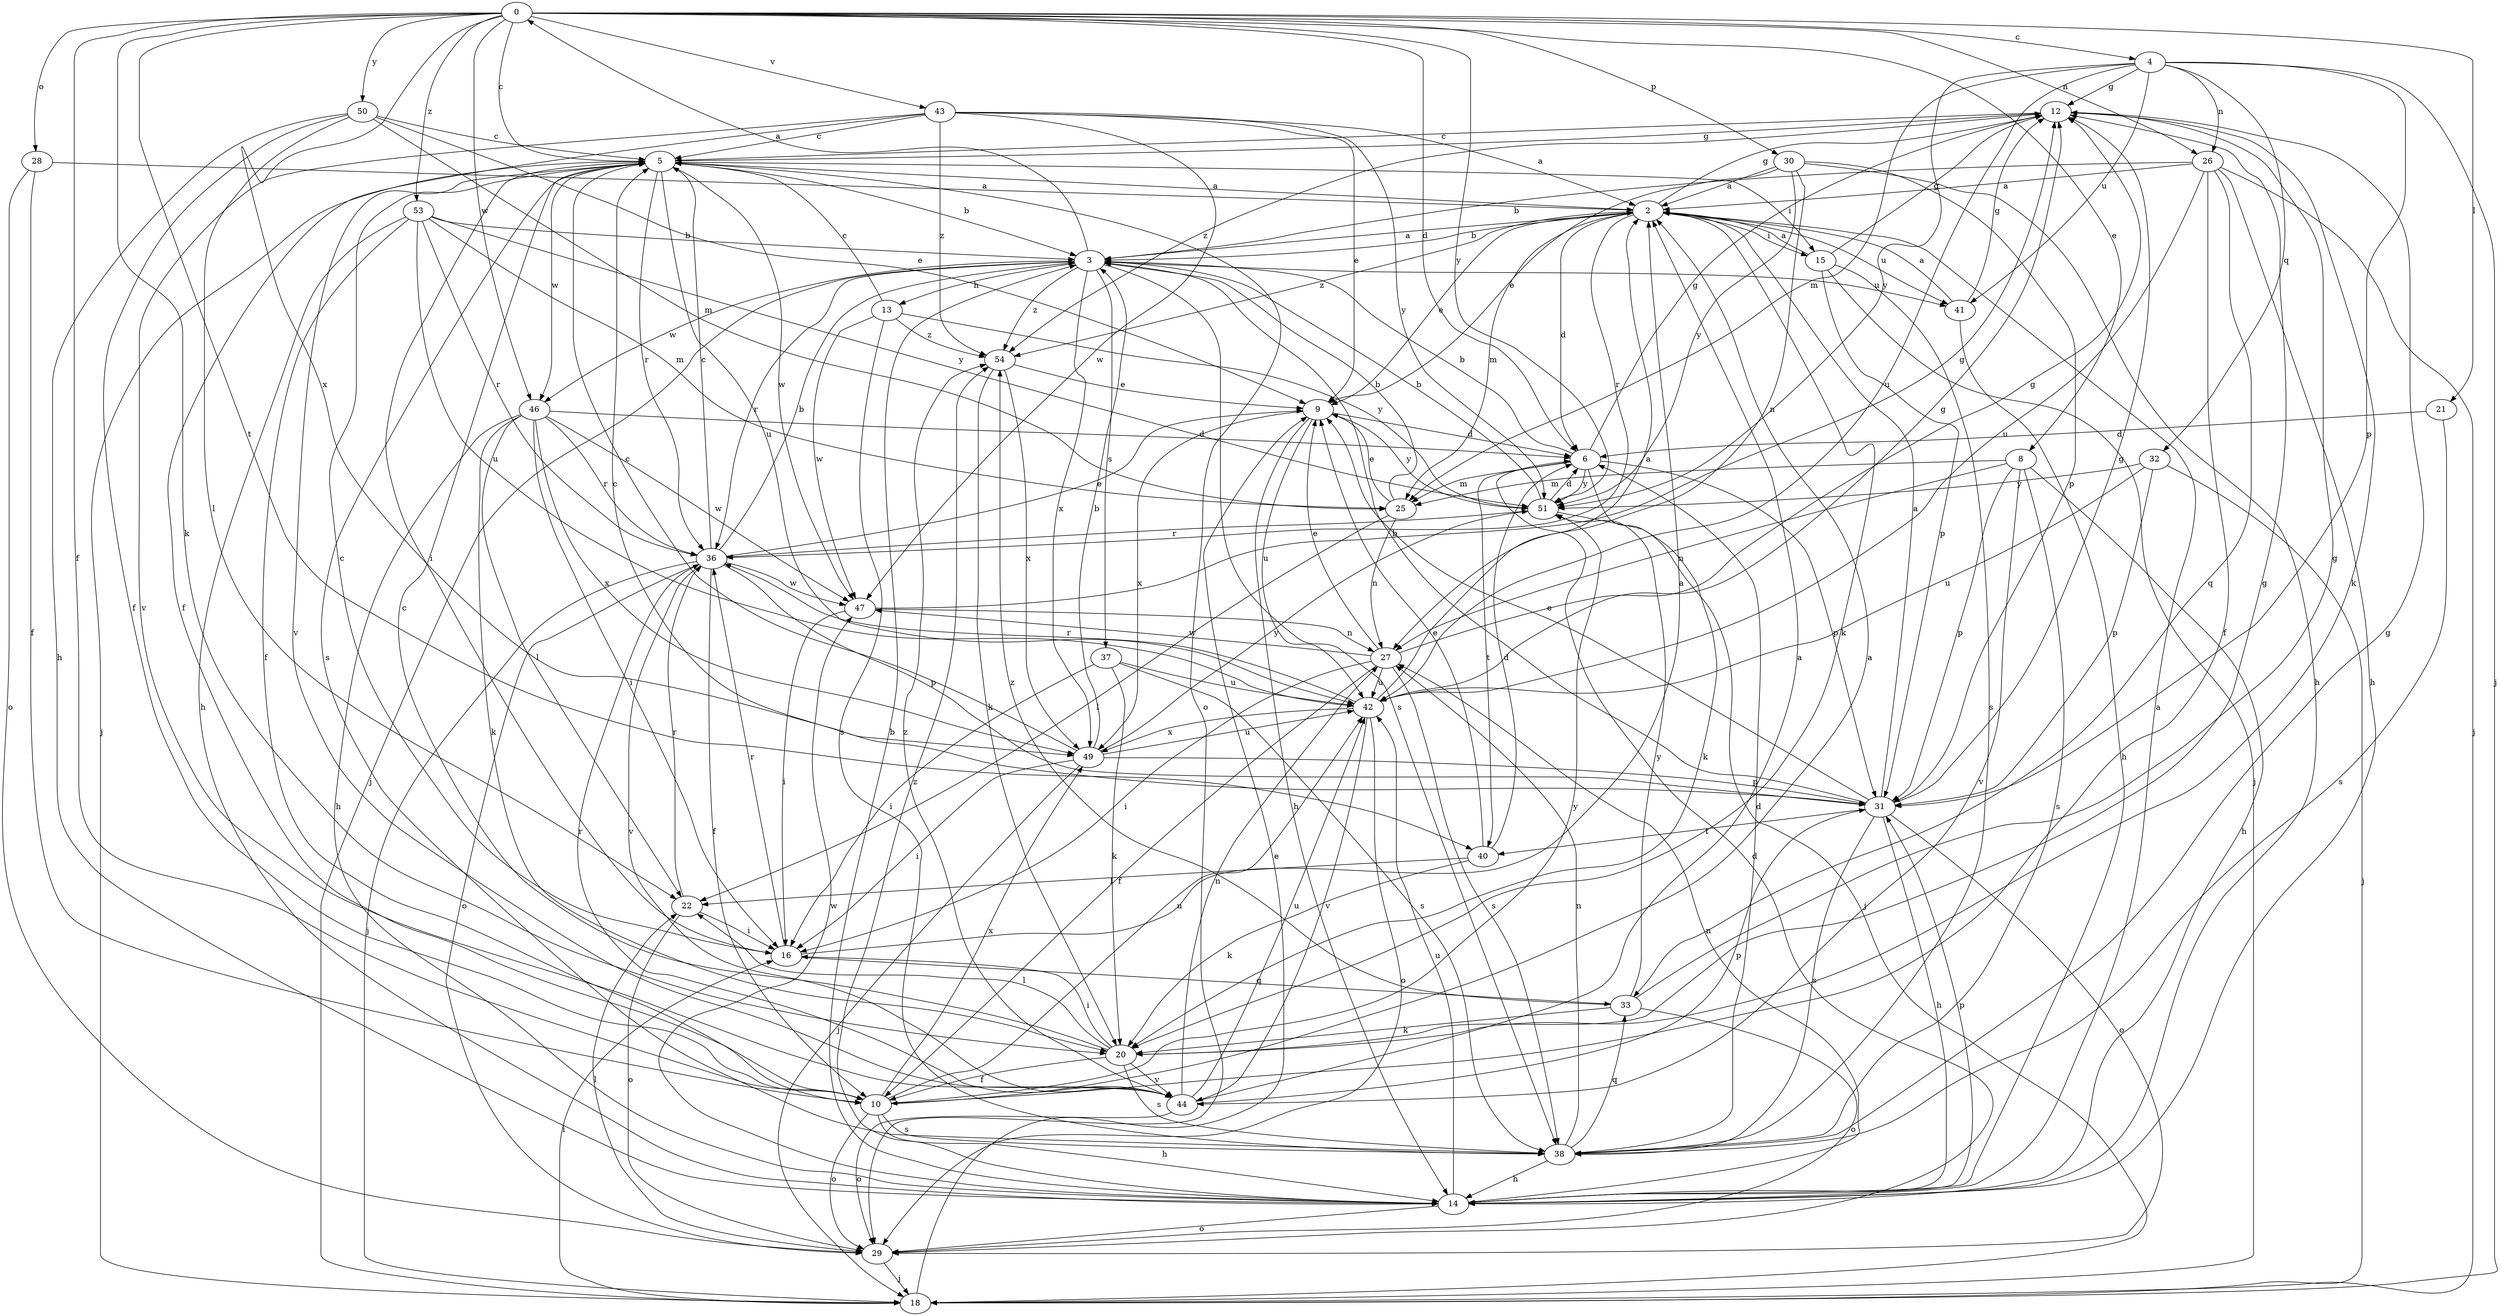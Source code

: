 strict digraph  {
0;
2;
3;
4;
5;
6;
8;
9;
10;
12;
13;
14;
15;
16;
18;
20;
21;
22;
25;
26;
27;
28;
29;
30;
31;
32;
33;
36;
37;
38;
40;
41;
42;
43;
44;
46;
47;
49;
50;
51;
53;
54;
0 -> 4  [label=c];
0 -> 5  [label=c];
0 -> 6  [label=d];
0 -> 8  [label=e];
0 -> 10  [label=f];
0 -> 20  [label=k];
0 -> 21  [label=l];
0 -> 26  [label=n];
0 -> 28  [label=o];
0 -> 30  [label=p];
0 -> 40  [label=t];
0 -> 43  [label=v];
0 -> 46  [label=w];
0 -> 49  [label=x];
0 -> 50  [label=y];
0 -> 51  [label=y];
0 -> 53  [label=z];
2 -> 3  [label=b];
2 -> 6  [label=d];
2 -> 9  [label=e];
2 -> 12  [label=g];
2 -> 15  [label=i];
2 -> 20  [label=k];
2 -> 25  [label=m];
2 -> 36  [label=r];
2 -> 41  [label=u];
2 -> 54  [label=z];
3 -> 0  [label=a];
3 -> 2  [label=a];
3 -> 13  [label=h];
3 -> 18  [label=j];
3 -> 36  [label=r];
3 -> 37  [label=s];
3 -> 38  [label=s];
3 -> 41  [label=u];
3 -> 46  [label=w];
3 -> 49  [label=x];
3 -> 54  [label=z];
4 -> 12  [label=g];
4 -> 18  [label=j];
4 -> 25  [label=m];
4 -> 26  [label=n];
4 -> 31  [label=p];
4 -> 32  [label=q];
4 -> 41  [label=u];
4 -> 42  [label=u];
4 -> 51  [label=y];
5 -> 2  [label=a];
5 -> 3  [label=b];
5 -> 12  [label=g];
5 -> 15  [label=i];
5 -> 16  [label=i];
5 -> 18  [label=j];
5 -> 29  [label=o];
5 -> 36  [label=r];
5 -> 38  [label=s];
5 -> 42  [label=u];
5 -> 44  [label=v];
5 -> 46  [label=w];
5 -> 47  [label=w];
6 -> 3  [label=b];
6 -> 12  [label=g];
6 -> 20  [label=k];
6 -> 25  [label=m];
6 -> 31  [label=p];
6 -> 40  [label=t];
6 -> 51  [label=y];
8 -> 14  [label=h];
8 -> 25  [label=m];
8 -> 27  [label=n];
8 -> 31  [label=p];
8 -> 38  [label=s];
8 -> 44  [label=v];
9 -> 6  [label=d];
9 -> 14  [label=h];
9 -> 42  [label=u];
9 -> 49  [label=x];
9 -> 51  [label=y];
10 -> 2  [label=a];
10 -> 14  [label=h];
10 -> 29  [label=o];
10 -> 38  [label=s];
10 -> 42  [label=u];
10 -> 49  [label=x];
10 -> 51  [label=y];
12 -> 5  [label=c];
12 -> 20  [label=k];
12 -> 54  [label=z];
13 -> 5  [label=c];
13 -> 38  [label=s];
13 -> 47  [label=w];
13 -> 51  [label=y];
13 -> 54  [label=z];
14 -> 2  [label=a];
14 -> 3  [label=b];
14 -> 27  [label=n];
14 -> 29  [label=o];
14 -> 31  [label=p];
14 -> 42  [label=u];
14 -> 47  [label=w];
14 -> 54  [label=z];
15 -> 2  [label=a];
15 -> 12  [label=g];
15 -> 18  [label=j];
15 -> 31  [label=p];
15 -> 38  [label=s];
16 -> 2  [label=a];
16 -> 5  [label=c];
16 -> 33  [label=q];
16 -> 36  [label=r];
18 -> 9  [label=e];
18 -> 16  [label=i];
20 -> 5  [label=c];
20 -> 10  [label=f];
20 -> 12  [label=g];
20 -> 16  [label=i];
20 -> 22  [label=l];
20 -> 38  [label=s];
20 -> 44  [label=v];
21 -> 6  [label=d];
21 -> 38  [label=s];
22 -> 16  [label=i];
22 -> 29  [label=o];
22 -> 36  [label=r];
25 -> 3  [label=b];
25 -> 9  [label=e];
25 -> 22  [label=l];
25 -> 27  [label=n];
26 -> 2  [label=a];
26 -> 3  [label=b];
26 -> 10  [label=f];
26 -> 14  [label=h];
26 -> 18  [label=j];
26 -> 33  [label=q];
26 -> 42  [label=u];
27 -> 9  [label=e];
27 -> 10  [label=f];
27 -> 12  [label=g];
27 -> 16  [label=i];
27 -> 38  [label=s];
27 -> 42  [label=u];
27 -> 47  [label=w];
28 -> 2  [label=a];
28 -> 10  [label=f];
28 -> 29  [label=o];
29 -> 6  [label=d];
29 -> 18  [label=j];
29 -> 22  [label=l];
30 -> 2  [label=a];
30 -> 9  [label=e];
30 -> 14  [label=h];
30 -> 27  [label=n];
30 -> 31  [label=p];
30 -> 51  [label=y];
31 -> 2  [label=a];
31 -> 3  [label=b];
31 -> 5  [label=c];
31 -> 9  [label=e];
31 -> 12  [label=g];
31 -> 14  [label=h];
31 -> 29  [label=o];
31 -> 38  [label=s];
31 -> 40  [label=t];
32 -> 18  [label=j];
32 -> 31  [label=p];
32 -> 42  [label=u];
32 -> 51  [label=y];
33 -> 12  [label=g];
33 -> 20  [label=k];
33 -> 29  [label=o];
33 -> 51  [label=y];
33 -> 54  [label=z];
36 -> 3  [label=b];
36 -> 5  [label=c];
36 -> 9  [label=e];
36 -> 10  [label=f];
36 -> 18  [label=j];
36 -> 29  [label=o];
36 -> 31  [label=p];
36 -> 44  [label=v];
36 -> 47  [label=w];
37 -> 16  [label=i];
37 -> 20  [label=k];
37 -> 38  [label=s];
37 -> 42  [label=u];
38 -> 6  [label=d];
38 -> 12  [label=g];
38 -> 14  [label=h];
38 -> 27  [label=n];
38 -> 33  [label=q];
40 -> 6  [label=d];
40 -> 9  [label=e];
40 -> 20  [label=k];
40 -> 22  [label=l];
41 -> 2  [label=a];
41 -> 12  [label=g];
41 -> 14  [label=h];
42 -> 2  [label=a];
42 -> 12  [label=g];
42 -> 29  [label=o];
42 -> 36  [label=r];
42 -> 44  [label=v];
42 -> 49  [label=x];
43 -> 2  [label=a];
43 -> 5  [label=c];
43 -> 9  [label=e];
43 -> 10  [label=f];
43 -> 44  [label=v];
43 -> 47  [label=w];
43 -> 51  [label=y];
43 -> 54  [label=z];
44 -> 2  [label=a];
44 -> 27  [label=n];
44 -> 29  [label=o];
44 -> 31  [label=p];
44 -> 36  [label=r];
44 -> 42  [label=u];
44 -> 54  [label=z];
46 -> 6  [label=d];
46 -> 14  [label=h];
46 -> 16  [label=i];
46 -> 20  [label=k];
46 -> 22  [label=l];
46 -> 36  [label=r];
46 -> 47  [label=w];
46 -> 49  [label=x];
47 -> 12  [label=g];
47 -> 16  [label=i];
47 -> 27  [label=n];
49 -> 3  [label=b];
49 -> 5  [label=c];
49 -> 16  [label=i];
49 -> 18  [label=j];
49 -> 31  [label=p];
49 -> 42  [label=u];
49 -> 51  [label=y];
50 -> 5  [label=c];
50 -> 9  [label=e];
50 -> 10  [label=f];
50 -> 14  [label=h];
50 -> 22  [label=l];
50 -> 25  [label=m];
51 -> 3  [label=b];
51 -> 6  [label=d];
51 -> 18  [label=j];
51 -> 36  [label=r];
53 -> 3  [label=b];
53 -> 10  [label=f];
53 -> 14  [label=h];
53 -> 25  [label=m];
53 -> 36  [label=r];
53 -> 42  [label=u];
53 -> 51  [label=y];
54 -> 9  [label=e];
54 -> 20  [label=k];
54 -> 49  [label=x];
}
